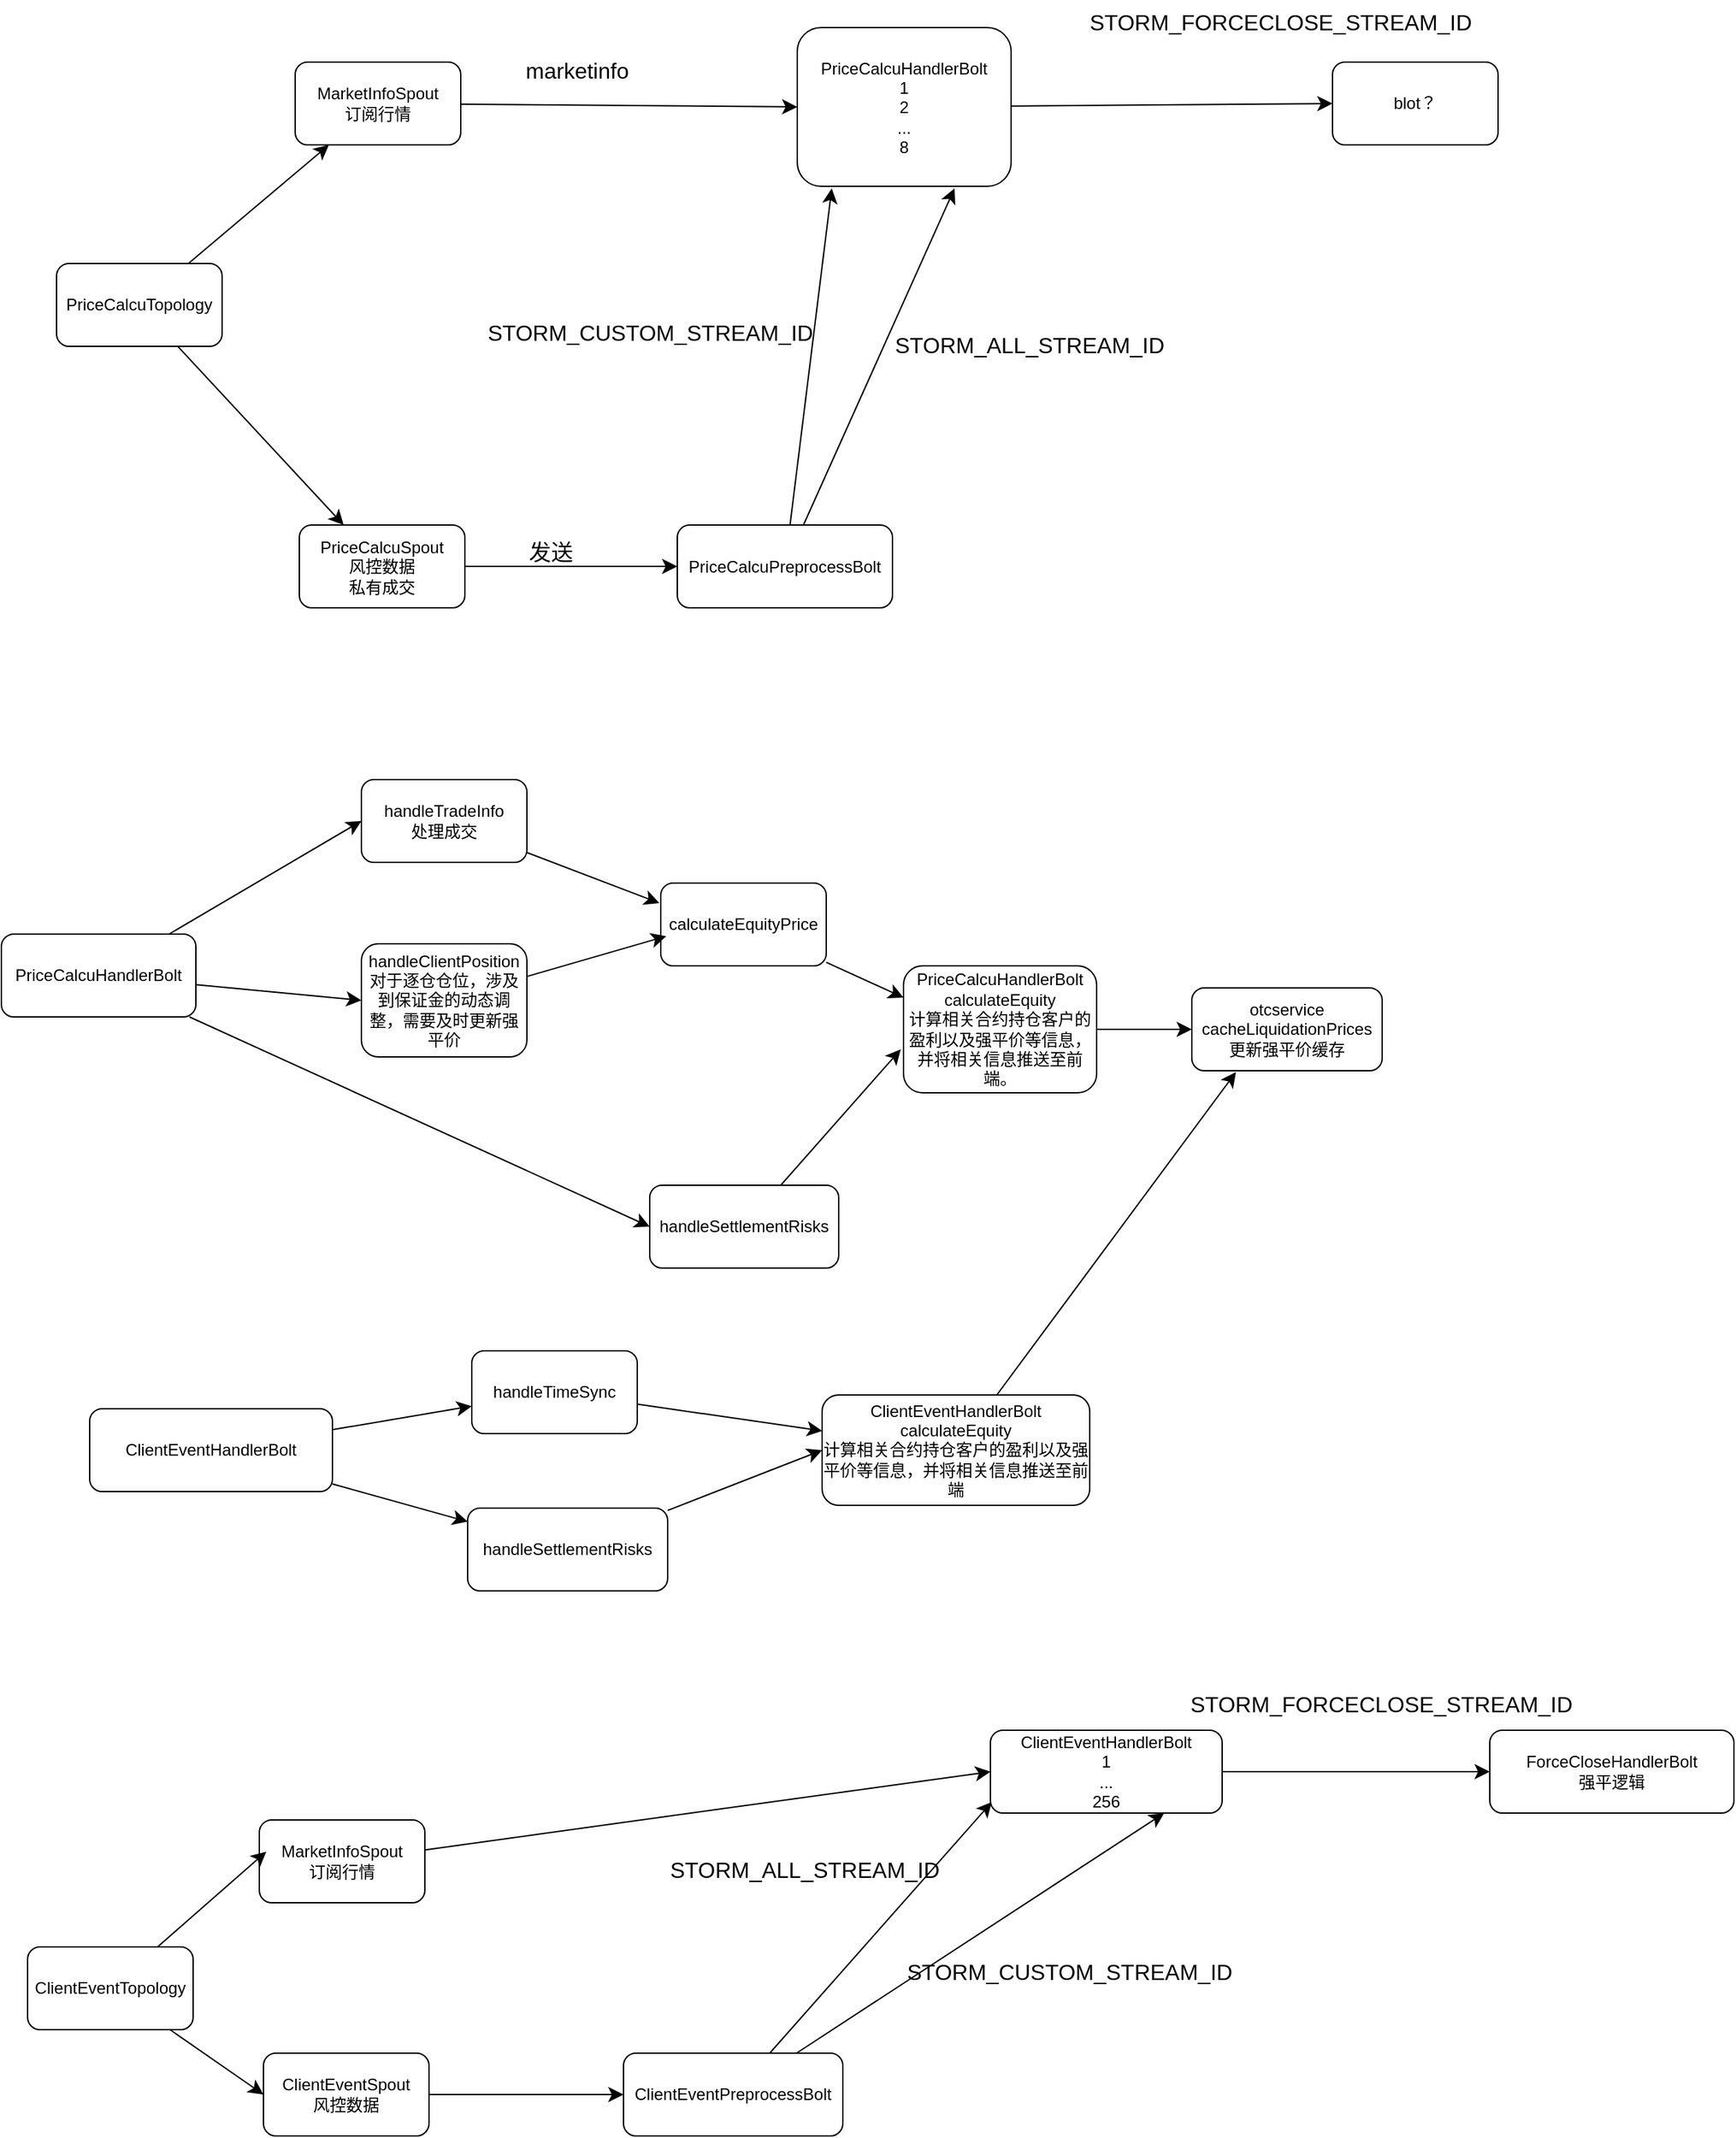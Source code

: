 <mxfile version="24.8.3">
  <diagram name="第 1 页" id="1XPfIdh-MkLnPUX2nD7-">
    <mxGraphModel dx="1754" dy="1055" grid="0" gridSize="10" guides="1" tooltips="1" connect="1" arrows="1" fold="1" page="0" pageScale="1" pageWidth="900" pageHeight="1600" math="0" shadow="0">
      <root>
        <mxCell id="0" />
        <mxCell id="1" parent="0" />
        <mxCell id="5bvyCZs_0xaUq_g9vYPW-39" style="edgeStyle=none;curved=1;rounded=0;orthogonalLoop=1;jettySize=auto;html=1;fontSize=12;startSize=8;endSize=8;" edge="1" parent="1" source="5bvyCZs_0xaUq_g9vYPW-1" target="5bvyCZs_0xaUq_g9vYPW-2">
          <mxGeometry relative="1" as="geometry" />
        </mxCell>
        <mxCell id="5bvyCZs_0xaUq_g9vYPW-40" style="edgeStyle=none;curved=1;rounded=0;orthogonalLoop=1;jettySize=auto;html=1;fontSize=12;startSize=8;endSize=8;" edge="1" parent="1" source="5bvyCZs_0xaUq_g9vYPW-1" target="5bvyCZs_0xaUq_g9vYPW-4">
          <mxGeometry relative="1" as="geometry" />
        </mxCell>
        <mxCell id="5bvyCZs_0xaUq_g9vYPW-1" value="PriceCalcuTopology" style="rounded=1;whiteSpace=wrap;html=1;" vertex="1" parent="1">
          <mxGeometry x="-730" y="158" width="120" height="60" as="geometry" />
        </mxCell>
        <mxCell id="5bvyCZs_0xaUq_g9vYPW-11" style="edgeStyle=none;curved=1;rounded=0;orthogonalLoop=1;jettySize=auto;html=1;entryX=0;entryY=0.5;entryDx=0;entryDy=0;fontSize=12;startSize=8;endSize=8;" edge="1" parent="1" source="5bvyCZs_0xaUq_g9vYPW-2" target="5bvyCZs_0xaUq_g9vYPW-8">
          <mxGeometry relative="1" as="geometry" />
        </mxCell>
        <mxCell id="5bvyCZs_0xaUq_g9vYPW-2" value="MarketInfoSpout&lt;div&gt;订阅行情&lt;/div&gt;" style="rounded=1;whiteSpace=wrap;html=1;" vertex="1" parent="1">
          <mxGeometry x="-557" y="12" width="120" height="60" as="geometry" />
        </mxCell>
        <mxCell id="5bvyCZs_0xaUq_g9vYPW-6" style="edgeStyle=none;curved=1;rounded=0;orthogonalLoop=1;jettySize=auto;html=1;entryX=0;entryY=0.5;entryDx=0;entryDy=0;fontSize=12;startSize=8;endSize=8;" edge="1" parent="1" source="5bvyCZs_0xaUq_g9vYPW-4" target="5bvyCZs_0xaUq_g9vYPW-5">
          <mxGeometry relative="1" as="geometry" />
        </mxCell>
        <mxCell id="5bvyCZs_0xaUq_g9vYPW-4" value="PriceCalcuSpout&lt;div&gt;风控数据&lt;/div&gt;&lt;div&gt;私有成交&lt;/div&gt;" style="rounded=1;whiteSpace=wrap;html=1;" vertex="1" parent="1">
          <mxGeometry x="-554" y="347.5" width="120" height="60" as="geometry" />
        </mxCell>
        <mxCell id="5bvyCZs_0xaUq_g9vYPW-13" style="edgeStyle=none;curved=1;rounded=0;orthogonalLoop=1;jettySize=auto;html=1;fontSize=12;startSize=8;endSize=8;" edge="1" parent="1" source="5bvyCZs_0xaUq_g9vYPW-5">
          <mxGeometry relative="1" as="geometry">
            <mxPoint x="-168" y="103.5" as="targetPoint" />
          </mxGeometry>
        </mxCell>
        <mxCell id="5bvyCZs_0xaUq_g9vYPW-14" style="edgeStyle=none;curved=1;rounded=0;orthogonalLoop=1;jettySize=auto;html=1;fontSize=12;startSize=8;endSize=8;" edge="1" parent="1" source="5bvyCZs_0xaUq_g9vYPW-5">
          <mxGeometry relative="1" as="geometry">
            <mxPoint x="-79" y="103.5" as="targetPoint" />
          </mxGeometry>
        </mxCell>
        <mxCell id="5bvyCZs_0xaUq_g9vYPW-5" value="PriceCalcuPreprocessBolt" style="rounded=1;whiteSpace=wrap;html=1;" vertex="1" parent="1">
          <mxGeometry x="-280" y="347.5" width="156" height="60" as="geometry" />
        </mxCell>
        <mxCell id="5bvyCZs_0xaUq_g9vYPW-7" value="发送" style="text;html=1;align=center;verticalAlign=middle;resizable=0;points=[];autosize=1;strokeColor=none;fillColor=none;fontSize=16;" vertex="1" parent="1">
          <mxGeometry x="-397.5" y="351" width="50" height="31" as="geometry" />
        </mxCell>
        <mxCell id="5bvyCZs_0xaUq_g9vYPW-17" style="edgeStyle=none;curved=1;rounded=0;orthogonalLoop=1;jettySize=auto;html=1;entryX=0;entryY=0.5;entryDx=0;entryDy=0;fontSize=12;startSize=8;endSize=8;" edge="1" parent="1" source="5bvyCZs_0xaUq_g9vYPW-8" target="5bvyCZs_0xaUq_g9vYPW-15">
          <mxGeometry relative="1" as="geometry" />
        </mxCell>
        <mxCell id="5bvyCZs_0xaUq_g9vYPW-8" value="PriceCalcuHandlerBolt&lt;div&gt;1&lt;/div&gt;&lt;div&gt;2&lt;/div&gt;&lt;div&gt;...&lt;/div&gt;&lt;div&gt;8&lt;/div&gt;" style="rounded=1;whiteSpace=wrap;html=1;" vertex="1" parent="1">
          <mxGeometry x="-193" y="-13" width="155" height="115" as="geometry" />
        </mxCell>
        <mxCell id="5bvyCZs_0xaUq_g9vYPW-9" value="STORM_CUSTOM_STREAM_ID" style="text;html=1;align=center;verticalAlign=middle;resizable=0;points=[];autosize=1;strokeColor=none;fillColor=none;fontSize=16;" vertex="1" parent="1">
          <mxGeometry x="-427" y="192" width="254" height="31" as="geometry" />
        </mxCell>
        <mxCell id="5bvyCZs_0xaUq_g9vYPW-10" value="STORM_ALL_STREAM_ID" style="text;html=1;align=center;verticalAlign=middle;resizable=0;points=[];autosize=1;strokeColor=none;fillColor=none;fontSize=16;" vertex="1" parent="1">
          <mxGeometry x="-132" y="201" width="213" height="31" as="geometry" />
        </mxCell>
        <mxCell id="5bvyCZs_0xaUq_g9vYPW-12" value="marketinfo" style="text;html=1;align=center;verticalAlign=middle;resizable=0;points=[];autosize=1;strokeColor=none;fillColor=none;fontSize=16;" vertex="1" parent="1">
          <mxGeometry x="-399.5" y="2.5" width="93" height="31" as="geometry" />
        </mxCell>
        <mxCell id="5bvyCZs_0xaUq_g9vYPW-15" value="blot？" style="rounded=1;whiteSpace=wrap;html=1;" vertex="1" parent="1">
          <mxGeometry x="195" y="12" width="120" height="60" as="geometry" />
        </mxCell>
        <mxCell id="5bvyCZs_0xaUq_g9vYPW-18" value="otcservice&lt;div&gt;cacheLiquidationPrices&lt;/div&gt;&lt;div&gt;更新强平价缓存&lt;/div&gt;" style="rounded=1;whiteSpace=wrap;html=1;" vertex="1" parent="1">
          <mxGeometry x="93" y="683" width="138" height="60" as="geometry" />
        </mxCell>
        <mxCell id="5bvyCZs_0xaUq_g9vYPW-20" style="edgeStyle=none;curved=1;rounded=0;orthogonalLoop=1;jettySize=auto;html=1;entryX=0;entryY=0.5;entryDx=0;entryDy=0;fontSize=12;startSize=8;endSize=8;" edge="1" parent="1" source="5bvyCZs_0xaUq_g9vYPW-19" target="5bvyCZs_0xaUq_g9vYPW-18">
          <mxGeometry relative="1" as="geometry" />
        </mxCell>
        <mxCell id="5bvyCZs_0xaUq_g9vYPW-19" value="PriceCalcuHandlerBolt&lt;div&gt;calculateEquity&lt;/div&gt;&lt;div&gt;计算相关合约持仓客户的盈利以及强平价等信息，并将相关信息推送至前端。&lt;/div&gt;" style="rounded=1;whiteSpace=wrap;html=1;" vertex="1" parent="1">
          <mxGeometry x="-116" y="667" width="140" height="92" as="geometry" />
        </mxCell>
        <mxCell id="5bvyCZs_0xaUq_g9vYPW-25" style="edgeStyle=none;curved=1;rounded=0;orthogonalLoop=1;jettySize=auto;html=1;entryX=0;entryY=0.25;entryDx=0;entryDy=0;fontSize=12;startSize=8;endSize=8;" edge="1" parent="1" source="5bvyCZs_0xaUq_g9vYPW-21" target="5bvyCZs_0xaUq_g9vYPW-19">
          <mxGeometry relative="1" as="geometry" />
        </mxCell>
        <mxCell id="5bvyCZs_0xaUq_g9vYPW-21" value="calculateEquityPrice" style="rounded=1;whiteSpace=wrap;html=1;" vertex="1" parent="1">
          <mxGeometry x="-292" y="607" width="120" height="60" as="geometry" />
        </mxCell>
        <mxCell id="5bvyCZs_0xaUq_g9vYPW-26" style="edgeStyle=none;curved=1;rounded=0;orthogonalLoop=1;jettySize=auto;html=1;fontSize=12;startSize=8;endSize=8;" edge="1" parent="1" source="5bvyCZs_0xaUq_g9vYPW-22">
          <mxGeometry relative="1" as="geometry">
            <mxPoint x="-118" y="727.5" as="targetPoint" />
          </mxGeometry>
        </mxCell>
        <mxCell id="5bvyCZs_0xaUq_g9vYPW-22" value="handleSettlementRisks" style="rounded=1;whiteSpace=wrap;html=1;" vertex="1" parent="1">
          <mxGeometry x="-300" y="826" width="137" height="60" as="geometry" />
        </mxCell>
        <mxCell id="5bvyCZs_0xaUq_g9vYPW-27" style="edgeStyle=none;curved=1;rounded=0;orthogonalLoop=1;jettySize=auto;html=1;fontSize=12;startSize=8;endSize=8;" edge="1" parent="1" source="5bvyCZs_0xaUq_g9vYPW-23">
          <mxGeometry relative="1" as="geometry">
            <mxPoint x="-293" y="621.5" as="targetPoint" />
          </mxGeometry>
        </mxCell>
        <mxCell id="5bvyCZs_0xaUq_g9vYPW-23" value="handleTradeInfo&lt;div&gt;处理成交&lt;/div&gt;" style="rounded=1;whiteSpace=wrap;html=1;" vertex="1" parent="1">
          <mxGeometry x="-509" y="532" width="120" height="60" as="geometry" />
        </mxCell>
        <mxCell id="5bvyCZs_0xaUq_g9vYPW-24" value="handleClientPosition&lt;div&gt;对于逐仓仓位，涉及到保证金的动态调整，需要及时更新强平价&lt;/div&gt;" style="rounded=1;whiteSpace=wrap;html=1;" vertex="1" parent="1">
          <mxGeometry x="-509" y="651" width="120" height="82" as="geometry" />
        </mxCell>
        <mxCell id="5bvyCZs_0xaUq_g9vYPW-28" style="edgeStyle=none;curved=1;rounded=0;orthogonalLoop=1;jettySize=auto;html=1;entryX=0.033;entryY=0.642;entryDx=0;entryDy=0;entryPerimeter=0;fontSize=12;startSize=8;endSize=8;" edge="1" parent="1" source="5bvyCZs_0xaUq_g9vYPW-24" target="5bvyCZs_0xaUq_g9vYPW-21">
          <mxGeometry relative="1" as="geometry" />
        </mxCell>
        <mxCell id="5bvyCZs_0xaUq_g9vYPW-30" style="edgeStyle=none;curved=1;rounded=0;orthogonalLoop=1;jettySize=auto;html=1;entryX=0;entryY=0.5;entryDx=0;entryDy=0;fontSize=12;startSize=8;endSize=8;" edge="1" parent="1" source="5bvyCZs_0xaUq_g9vYPW-29" target="5bvyCZs_0xaUq_g9vYPW-23">
          <mxGeometry relative="1" as="geometry" />
        </mxCell>
        <mxCell id="5bvyCZs_0xaUq_g9vYPW-31" style="edgeStyle=none;curved=1;rounded=0;orthogonalLoop=1;jettySize=auto;html=1;entryX=0;entryY=0.5;entryDx=0;entryDy=0;fontSize=12;startSize=8;endSize=8;" edge="1" parent="1" source="5bvyCZs_0xaUq_g9vYPW-29" target="5bvyCZs_0xaUq_g9vYPW-24">
          <mxGeometry relative="1" as="geometry" />
        </mxCell>
        <mxCell id="5bvyCZs_0xaUq_g9vYPW-32" style="edgeStyle=none;curved=1;rounded=0;orthogonalLoop=1;jettySize=auto;html=1;entryX=0;entryY=0.5;entryDx=0;entryDy=0;fontSize=12;startSize=8;endSize=8;" edge="1" parent="1" source="5bvyCZs_0xaUq_g9vYPW-29" target="5bvyCZs_0xaUq_g9vYPW-22">
          <mxGeometry relative="1" as="geometry" />
        </mxCell>
        <mxCell id="5bvyCZs_0xaUq_g9vYPW-29" value="PriceCalcuHandlerBolt" style="rounded=1;whiteSpace=wrap;html=1;" vertex="1" parent="1">
          <mxGeometry x="-770" y="644" width="141" height="60" as="geometry" />
        </mxCell>
        <mxCell id="5bvyCZs_0xaUq_g9vYPW-33" value="STORM_FORCECLOSE_STREAM_ID" style="text;html=1;align=center;verticalAlign=middle;resizable=0;points=[];autosize=1;strokeColor=none;fillColor=none;fontSize=16;" vertex="1" parent="1">
          <mxGeometry x="9" y="-33" width="295" height="31" as="geometry" />
        </mxCell>
        <mxCell id="5bvyCZs_0xaUq_g9vYPW-42" style="edgeStyle=none;curved=1;rounded=0;orthogonalLoop=1;jettySize=auto;html=1;entryX=0;entryY=0.5;entryDx=0;entryDy=0;fontSize=12;startSize=8;endSize=8;" edge="1" parent="1" source="5bvyCZs_0xaUq_g9vYPW-36" target="5bvyCZs_0xaUq_g9vYPW-38">
          <mxGeometry relative="1" as="geometry" />
        </mxCell>
        <mxCell id="5bvyCZs_0xaUq_g9vYPW-36" value="ClientEventTopology" style="rounded=1;whiteSpace=wrap;html=1;" vertex="1" parent="1">
          <mxGeometry x="-751" y="1378" width="120" height="60" as="geometry" />
        </mxCell>
        <mxCell id="5bvyCZs_0xaUq_g9vYPW-46" style="edgeStyle=none;curved=1;rounded=0;orthogonalLoop=1;jettySize=auto;html=1;entryX=0;entryY=0.5;entryDx=0;entryDy=0;fontSize=12;startSize=8;endSize=8;" edge="1" parent="1" source="5bvyCZs_0xaUq_g9vYPW-37" target="5bvyCZs_0xaUq_g9vYPW-45">
          <mxGeometry relative="1" as="geometry" />
        </mxCell>
        <mxCell id="5bvyCZs_0xaUq_g9vYPW-37" value="MarketInfoSpout&lt;div&gt;订阅行情&lt;/div&gt;" style="rounded=1;whiteSpace=wrap;html=1;" vertex="1" parent="1">
          <mxGeometry x="-583" y="1286" width="120" height="60" as="geometry" />
        </mxCell>
        <mxCell id="5bvyCZs_0xaUq_g9vYPW-44" style="edgeStyle=none;curved=1;rounded=0;orthogonalLoop=1;jettySize=auto;html=1;entryX=0;entryY=0.5;entryDx=0;entryDy=0;fontSize=12;startSize=8;endSize=8;" edge="1" parent="1" source="5bvyCZs_0xaUq_g9vYPW-38" target="5bvyCZs_0xaUq_g9vYPW-43">
          <mxGeometry relative="1" as="geometry" />
        </mxCell>
        <mxCell id="5bvyCZs_0xaUq_g9vYPW-38" value="ClientEventSpout&lt;div&gt;风控数据&lt;/div&gt;" style="rounded=1;whiteSpace=wrap;html=1;" vertex="1" parent="1">
          <mxGeometry x="-580" y="1455" width="120" height="60" as="geometry" />
        </mxCell>
        <mxCell id="5bvyCZs_0xaUq_g9vYPW-41" style="edgeStyle=none;curved=1;rounded=0;orthogonalLoop=1;jettySize=auto;html=1;entryX=0.042;entryY=0.383;entryDx=0;entryDy=0;entryPerimeter=0;fontSize=12;startSize=8;endSize=8;" edge="1" parent="1" source="5bvyCZs_0xaUq_g9vYPW-36" target="5bvyCZs_0xaUq_g9vYPW-37">
          <mxGeometry relative="1" as="geometry" />
        </mxCell>
        <mxCell id="5bvyCZs_0xaUq_g9vYPW-47" style="edgeStyle=none;curved=1;rounded=0;orthogonalLoop=1;jettySize=auto;html=1;fontSize=12;startSize=8;endSize=8;" edge="1" parent="1" source="5bvyCZs_0xaUq_g9vYPW-43">
          <mxGeometry relative="1" as="geometry">
            <mxPoint x="-52" y="1273" as="targetPoint" />
          </mxGeometry>
        </mxCell>
        <mxCell id="5bvyCZs_0xaUq_g9vYPW-48" style="edgeStyle=none;curved=1;rounded=0;orthogonalLoop=1;jettySize=auto;html=1;entryX=0.75;entryY=1;entryDx=0;entryDy=0;fontSize=12;startSize=8;endSize=8;" edge="1" parent="1" source="5bvyCZs_0xaUq_g9vYPW-43" target="5bvyCZs_0xaUq_g9vYPW-45">
          <mxGeometry relative="1" as="geometry" />
        </mxCell>
        <mxCell id="5bvyCZs_0xaUq_g9vYPW-43" value="ClientEventPreprocessBolt" style="rounded=1;whiteSpace=wrap;html=1;" vertex="1" parent="1">
          <mxGeometry x="-319" y="1455" width="159" height="60" as="geometry" />
        </mxCell>
        <mxCell id="5bvyCZs_0xaUq_g9vYPW-52" style="edgeStyle=none;curved=1;rounded=0;orthogonalLoop=1;jettySize=auto;html=1;entryX=0;entryY=0.5;entryDx=0;entryDy=0;fontSize=12;startSize=8;endSize=8;" edge="1" parent="1" source="5bvyCZs_0xaUq_g9vYPW-45" target="5bvyCZs_0xaUq_g9vYPW-51">
          <mxGeometry relative="1" as="geometry" />
        </mxCell>
        <mxCell id="5bvyCZs_0xaUq_g9vYPW-45" value="ClientEventHandlerBolt&lt;div&gt;1&lt;/div&gt;&lt;div&gt;...&lt;/div&gt;&lt;div&gt;256&lt;/div&gt;" style="rounded=1;whiteSpace=wrap;html=1;" vertex="1" parent="1">
          <mxGeometry x="-53" y="1221" width="168" height="60" as="geometry" />
        </mxCell>
        <mxCell id="5bvyCZs_0xaUq_g9vYPW-49" value="STORM_ALL_STREAM_ID" style="text;html=1;align=center;verticalAlign=middle;resizable=0;points=[];autosize=1;strokeColor=none;fillColor=none;fontSize=16;" vertex="1" parent="1">
          <mxGeometry x="-295" y="1306" width="213" height="31" as="geometry" />
        </mxCell>
        <mxCell id="5bvyCZs_0xaUq_g9vYPW-50" value="STORM_CUSTOM_STREAM_ID" style="text;html=1;align=center;verticalAlign=middle;resizable=0;points=[];autosize=1;strokeColor=none;fillColor=none;fontSize=16;" vertex="1" parent="1">
          <mxGeometry x="-123" y="1380" width="254" height="31" as="geometry" />
        </mxCell>
        <mxCell id="5bvyCZs_0xaUq_g9vYPW-51" value="ForceCloseHandlerBolt&lt;div&gt;强平逻辑&lt;/div&gt;" style="rounded=1;whiteSpace=wrap;html=1;" vertex="1" parent="1">
          <mxGeometry x="309" y="1221" width="177" height="60" as="geometry" />
        </mxCell>
        <mxCell id="5bvyCZs_0xaUq_g9vYPW-53" value="STORM_FORCECLOSE_STREAM_ID" style="text;html=1;align=center;verticalAlign=middle;resizable=0;points=[];autosize=1;strokeColor=none;fillColor=none;fontSize=16;" vertex="1" parent="1">
          <mxGeometry x="82" y="1186" width="295" height="31" as="geometry" />
        </mxCell>
        <mxCell id="5bvyCZs_0xaUq_g9vYPW-56" style="edgeStyle=none;curved=1;rounded=0;orthogonalLoop=1;jettySize=auto;html=1;fontSize=12;startSize=8;endSize=8;" edge="1" parent="1" source="5bvyCZs_0xaUq_g9vYPW-55">
          <mxGeometry relative="1" as="geometry">
            <mxPoint x="125" y="744" as="targetPoint" />
          </mxGeometry>
        </mxCell>
        <mxCell id="5bvyCZs_0xaUq_g9vYPW-55" value="ClientEventHandlerBolt&lt;div&gt;calculateEquity&lt;br&gt;&lt;div&gt;计算相关合约持仓客户的盈利以及强平价等信息，并将相关信息推送至前端&lt;/div&gt;&lt;/div&gt;" style="rounded=1;whiteSpace=wrap;html=1;" vertex="1" parent="1">
          <mxGeometry x="-175" y="978" width="194" height="80" as="geometry" />
        </mxCell>
        <mxCell id="5bvyCZs_0xaUq_g9vYPW-59" style="edgeStyle=none;curved=1;rounded=0;orthogonalLoop=1;jettySize=auto;html=1;fontSize=12;startSize=8;endSize=8;" edge="1" parent="1" source="5bvyCZs_0xaUq_g9vYPW-57" target="5bvyCZs_0xaUq_g9vYPW-55">
          <mxGeometry relative="1" as="geometry" />
        </mxCell>
        <mxCell id="5bvyCZs_0xaUq_g9vYPW-57" value="handleTimeSync" style="rounded=1;whiteSpace=wrap;html=1;" vertex="1" parent="1">
          <mxGeometry x="-429" y="946" width="120" height="60" as="geometry" />
        </mxCell>
        <mxCell id="5bvyCZs_0xaUq_g9vYPW-60" style="edgeStyle=none;curved=1;rounded=0;orthogonalLoop=1;jettySize=auto;html=1;entryX=0;entryY=0.5;entryDx=0;entryDy=0;fontSize=12;startSize=8;endSize=8;" edge="1" parent="1" source="5bvyCZs_0xaUq_g9vYPW-58" target="5bvyCZs_0xaUq_g9vYPW-55">
          <mxGeometry relative="1" as="geometry" />
        </mxCell>
        <mxCell id="5bvyCZs_0xaUq_g9vYPW-58" value="handleSettlementRisks" style="rounded=1;whiteSpace=wrap;html=1;" vertex="1" parent="1">
          <mxGeometry x="-432" y="1060" width="145" height="60" as="geometry" />
        </mxCell>
        <mxCell id="5bvyCZs_0xaUq_g9vYPW-62" style="edgeStyle=none;curved=1;rounded=0;orthogonalLoop=1;jettySize=auto;html=1;fontSize=12;startSize=8;endSize=8;" edge="1" parent="1" source="5bvyCZs_0xaUq_g9vYPW-61" target="5bvyCZs_0xaUq_g9vYPW-57">
          <mxGeometry relative="1" as="geometry" />
        </mxCell>
        <mxCell id="5bvyCZs_0xaUq_g9vYPW-63" style="edgeStyle=none;curved=1;rounded=0;orthogonalLoop=1;jettySize=auto;html=1;fontSize=12;startSize=8;endSize=8;" edge="1" parent="1" source="5bvyCZs_0xaUq_g9vYPW-61" target="5bvyCZs_0xaUq_g9vYPW-58">
          <mxGeometry relative="1" as="geometry" />
        </mxCell>
        <mxCell id="5bvyCZs_0xaUq_g9vYPW-61" value="ClientEventHandlerBolt" style="rounded=1;whiteSpace=wrap;html=1;" vertex="1" parent="1">
          <mxGeometry x="-706" y="988" width="176" height="60" as="geometry" />
        </mxCell>
      </root>
    </mxGraphModel>
  </diagram>
</mxfile>
